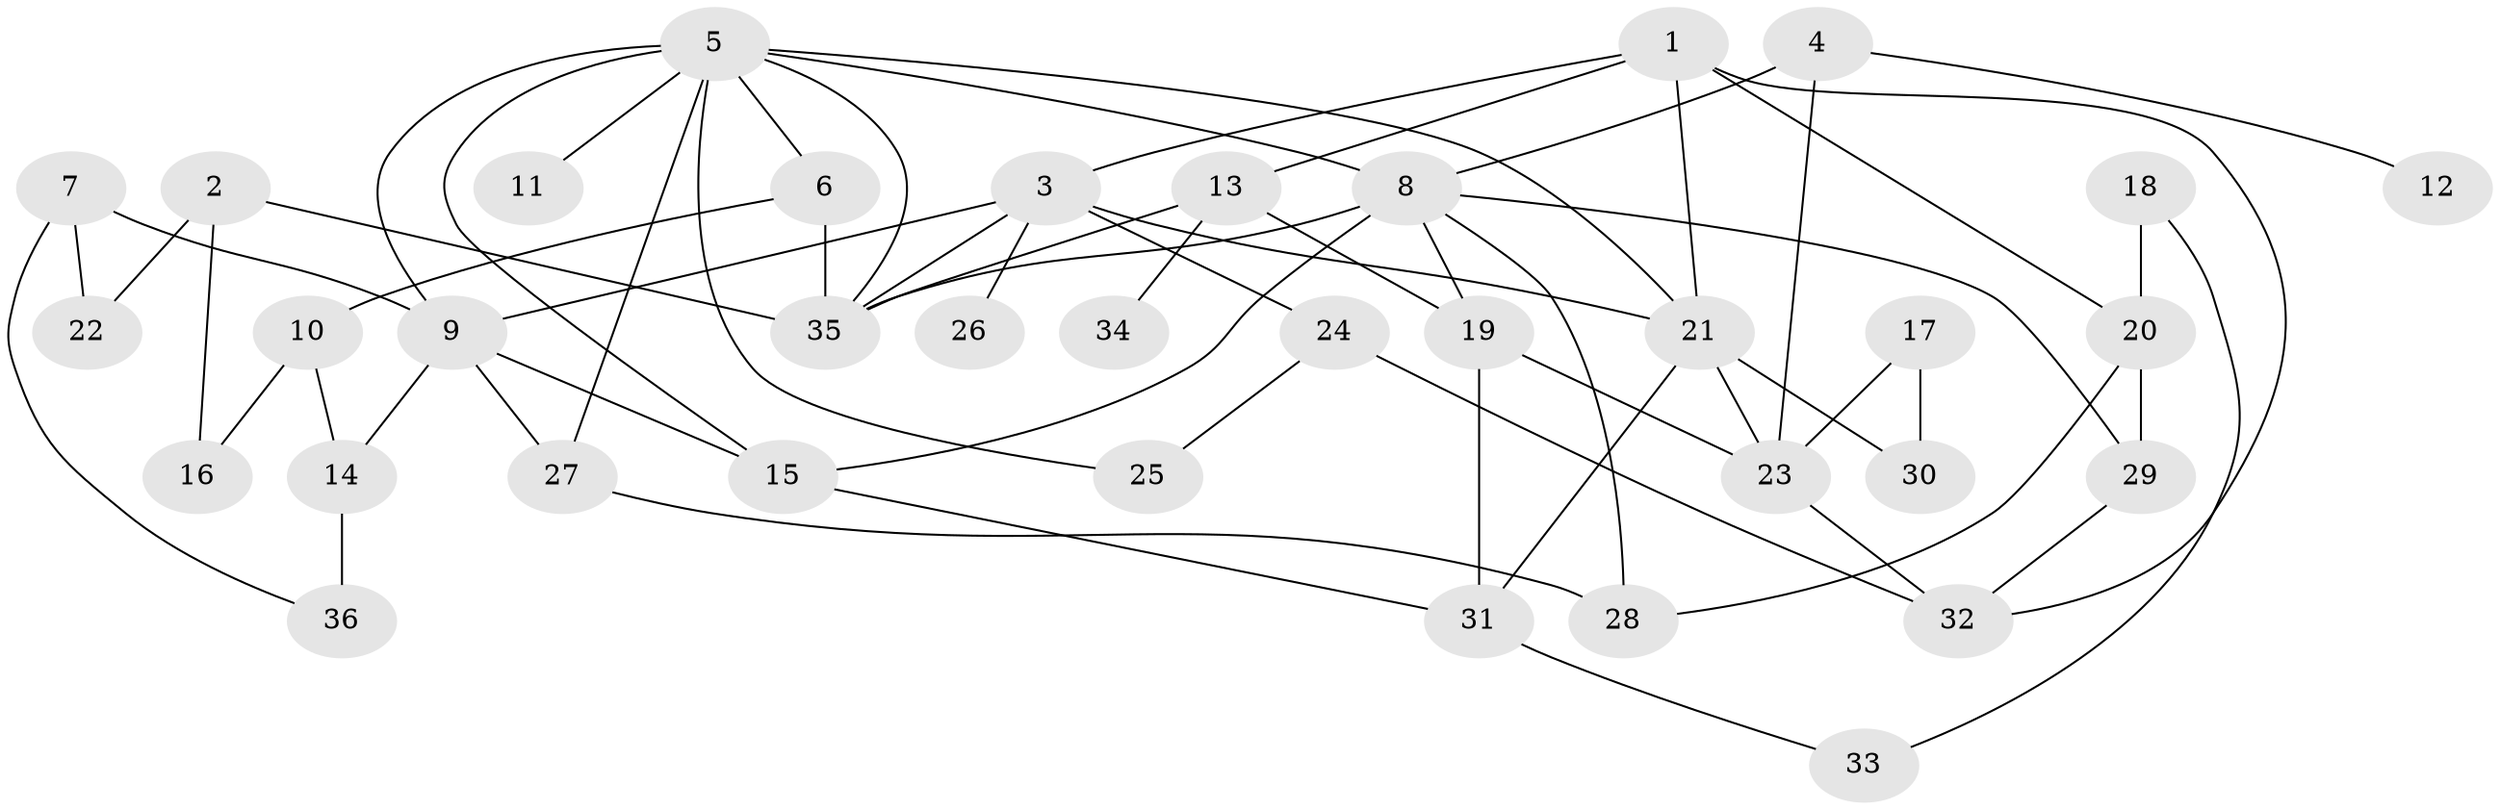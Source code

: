 // original degree distribution, {6: 0.027777777777777776, 7: 0.027777777777777776, 5: 0.041666666666666664, 3: 0.2916666666666667, 2: 0.3055555555555556, 4: 0.1388888888888889, 9: 0.013888888888888888, 1: 0.1527777777777778}
// Generated by graph-tools (version 1.1) at 2025/01/03/09/25 03:01:09]
// undirected, 36 vertices, 62 edges
graph export_dot {
graph [start="1"]
  node [color=gray90,style=filled];
  1;
  2;
  3;
  4;
  5;
  6;
  7;
  8;
  9;
  10;
  11;
  12;
  13;
  14;
  15;
  16;
  17;
  18;
  19;
  20;
  21;
  22;
  23;
  24;
  25;
  26;
  27;
  28;
  29;
  30;
  31;
  32;
  33;
  34;
  35;
  36;
  1 -- 3 [weight=1.0];
  1 -- 13 [weight=1.0];
  1 -- 20 [weight=1.0];
  1 -- 21 [weight=1.0];
  1 -- 32 [weight=1.0];
  2 -- 16 [weight=1.0];
  2 -- 22 [weight=1.0];
  2 -- 35 [weight=1.0];
  3 -- 9 [weight=1.0];
  3 -- 21 [weight=1.0];
  3 -- 24 [weight=1.0];
  3 -- 26 [weight=2.0];
  3 -- 35 [weight=1.0];
  4 -- 8 [weight=1.0];
  4 -- 12 [weight=1.0];
  4 -- 23 [weight=1.0];
  5 -- 6 [weight=1.0];
  5 -- 8 [weight=2.0];
  5 -- 9 [weight=1.0];
  5 -- 11 [weight=2.0];
  5 -- 15 [weight=1.0];
  5 -- 21 [weight=1.0];
  5 -- 25 [weight=1.0];
  5 -- 27 [weight=1.0];
  5 -- 35 [weight=1.0];
  6 -- 10 [weight=1.0];
  6 -- 35 [weight=1.0];
  7 -- 9 [weight=1.0];
  7 -- 22 [weight=1.0];
  7 -- 36 [weight=1.0];
  8 -- 15 [weight=1.0];
  8 -- 19 [weight=1.0];
  8 -- 28 [weight=1.0];
  8 -- 29 [weight=1.0];
  8 -- 35 [weight=1.0];
  9 -- 14 [weight=1.0];
  9 -- 15 [weight=1.0];
  9 -- 27 [weight=1.0];
  10 -- 14 [weight=1.0];
  10 -- 16 [weight=1.0];
  13 -- 19 [weight=1.0];
  13 -- 34 [weight=1.0];
  13 -- 35 [weight=1.0];
  14 -- 36 [weight=2.0];
  15 -- 31 [weight=1.0];
  17 -- 23 [weight=2.0];
  17 -- 30 [weight=1.0];
  18 -- 20 [weight=2.0];
  18 -- 33 [weight=1.0];
  19 -- 23 [weight=1.0];
  19 -- 31 [weight=1.0];
  20 -- 28 [weight=1.0];
  20 -- 29 [weight=1.0];
  21 -- 23 [weight=1.0];
  21 -- 30 [weight=1.0];
  21 -- 31 [weight=1.0];
  23 -- 32 [weight=1.0];
  24 -- 25 [weight=1.0];
  24 -- 32 [weight=1.0];
  27 -- 28 [weight=1.0];
  29 -- 32 [weight=1.0];
  31 -- 33 [weight=1.0];
}
